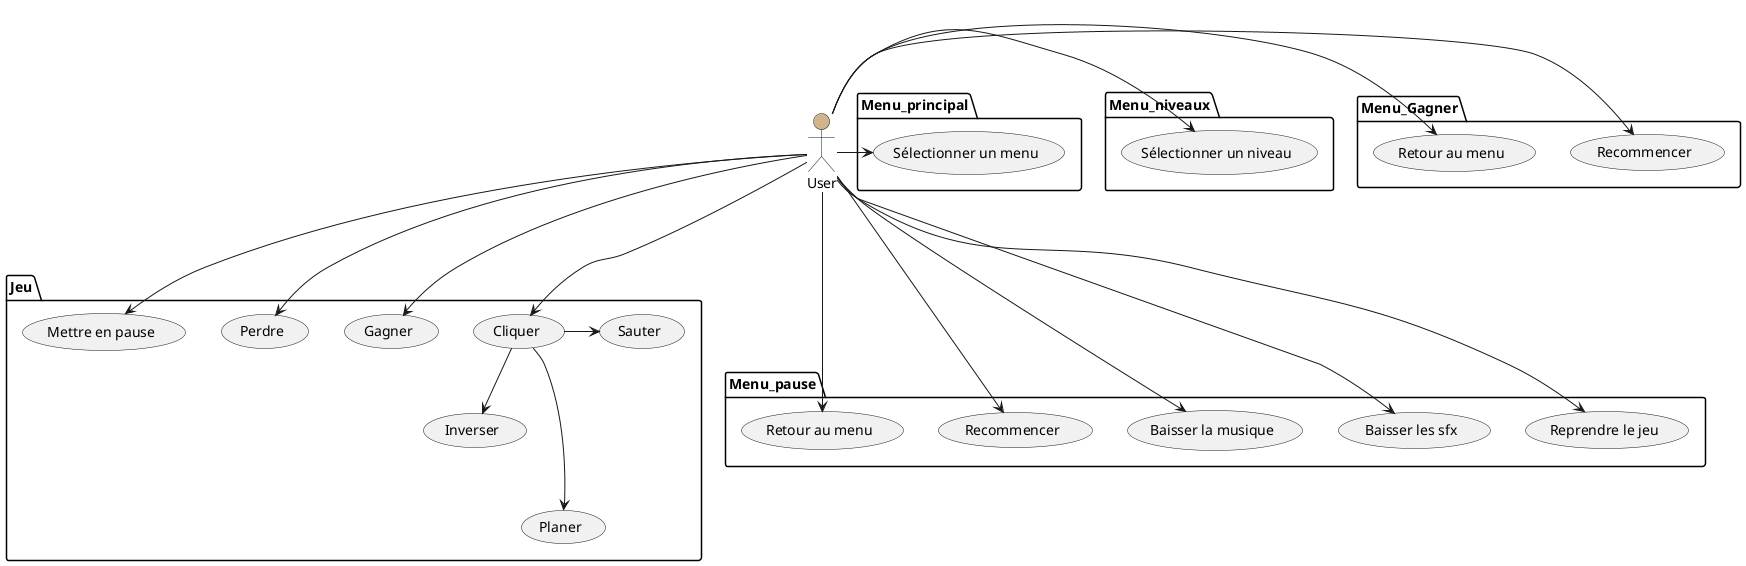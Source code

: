 @startuml
'!include ../../plantuml-styles/plantuml-ae.iuml

skinparam Shadowing false

skinparam ArrowFontStyle normal
skinparam ArrowFontName Courier
skinparam ArrowFontSize 10

:User: as U #tan

:User: as U #tan
:User: as U #tan
:User: as U #tan
package Menu_principal{
(Sélectionner un menu)
}
package Menu_niveaux{
(Sélectionner un niveau)
}
package Menu_Gagner{
(Recommencer) as recoGagner
(Retour au menu) as menuGagner
}
package Menu_pause{
(Reprendre le jeu)
(Retour au menu)
(Recommencer)
(Baisser la musique)
(Baisser les sfx)
}
package Jeu{
(Cliquer)
(Sauter)
(Inverser)
(Planer)
(Mettre en pause)
(Perdre)
(Gagner)
}
U -> (Sélectionner un menu)
U -> (Sélectionner un niveau)
U ---> (Cliquer)
U -> (Mettre en pause)
U ----> (Reprendre le jeu)
U -> (Retour au menu)
U -> (Recommencer)
U -> (Baisser la musique)
U -> (Baisser les sfx)
U -> (Perdre)
U -> (Gagner)
U -> recoGagner
U -> menuGagner
(Cliquer)->(Sauter)
(Cliquer)-->(Inverser)
(Cliquer)--->(Planer)
'!include ../../plantuml-styles/ae-copyright-footer.txt
@enduml
